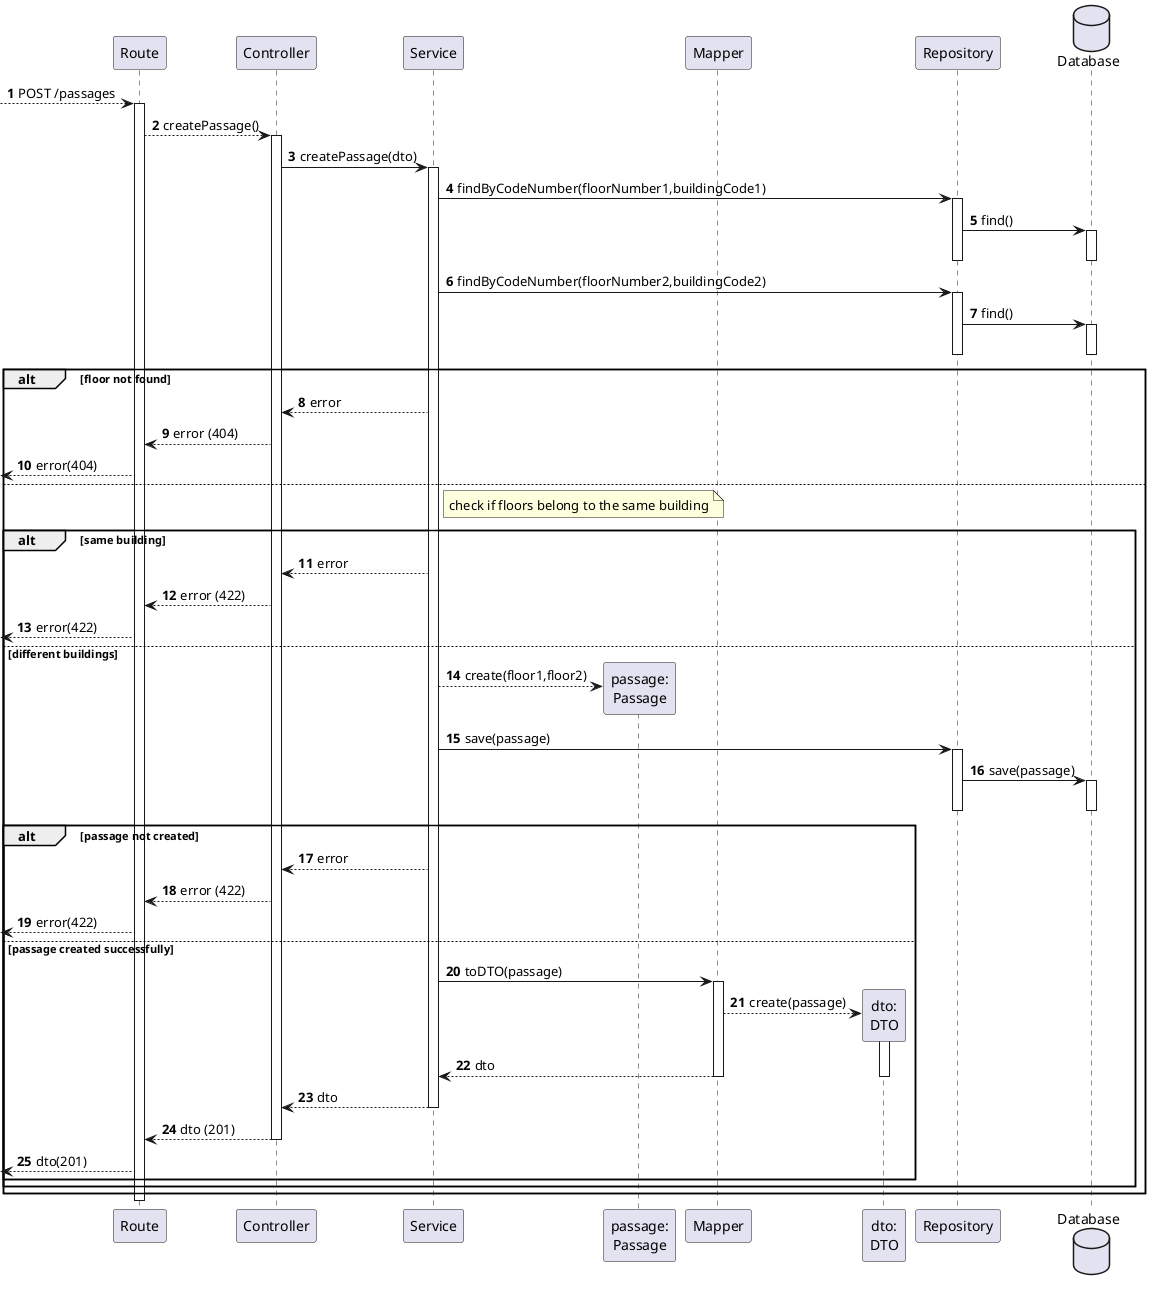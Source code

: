 @startuml
autonumber

participant "Route" as r
participant "Controller" as ctrl
participant "Service" as svc

participant "passage:\nPassage" as passage
participant "Mapper" as map
participant "dto:\nDTO" as dto
participant "Repository" as repo
database "Database" as db

[--> r : POST /passages
activate r
    r ---> ctrl : createPassage()
    activate ctrl

        ctrl -> svc : createPassage(dto)
        activate svc

            svc -> repo : findByCodeNumber(floorNumber1,buildingCode1)
            activate repo
                repo ->db : find()
                activate db
                deactivate db
            deactivate repo

            svc -> repo : findByCodeNumber(floorNumber2,buildingCode2)
            activate repo
                repo ->db : find()
                activate db
                deactivate db
            deactivate repo
            alt floor not found
            svc --> ctrl : error
                ctrl --> r : error (404)
                [<--r : error(404)
            else
                note right of svc
                    check if floors belong to the same building
                end note
            alt same building
                svc --> ctrl : error
                ctrl --> r : error (422)
                [<--r : error(422)
            else different buildings
                    svc --> passage** : create(floor1,floor2)

                svc -> repo : save(passage)
                activate repo
                    repo -> db: save(passage)
                    activate db
                    deactivate db
                deactivate repo

            alt passage not created
                svc --> ctrl : error
                ctrl --> r : error (422)
                [<--r: error(422)

            else passage created successfully
                svc -> map : toDTO(passage)
                activate map
                    map --> dto** : create(passage)
                    activate dto
                        map --> svc : dto
                    deactivate dto
                deactivate map

                svc --> ctrl : dto
                deactivate svc
                ctrl --> r : dto (201)
                deactivate ctrl
                [<--r : dto(201)
            end
            end
            end
deactivate r

@enduml
